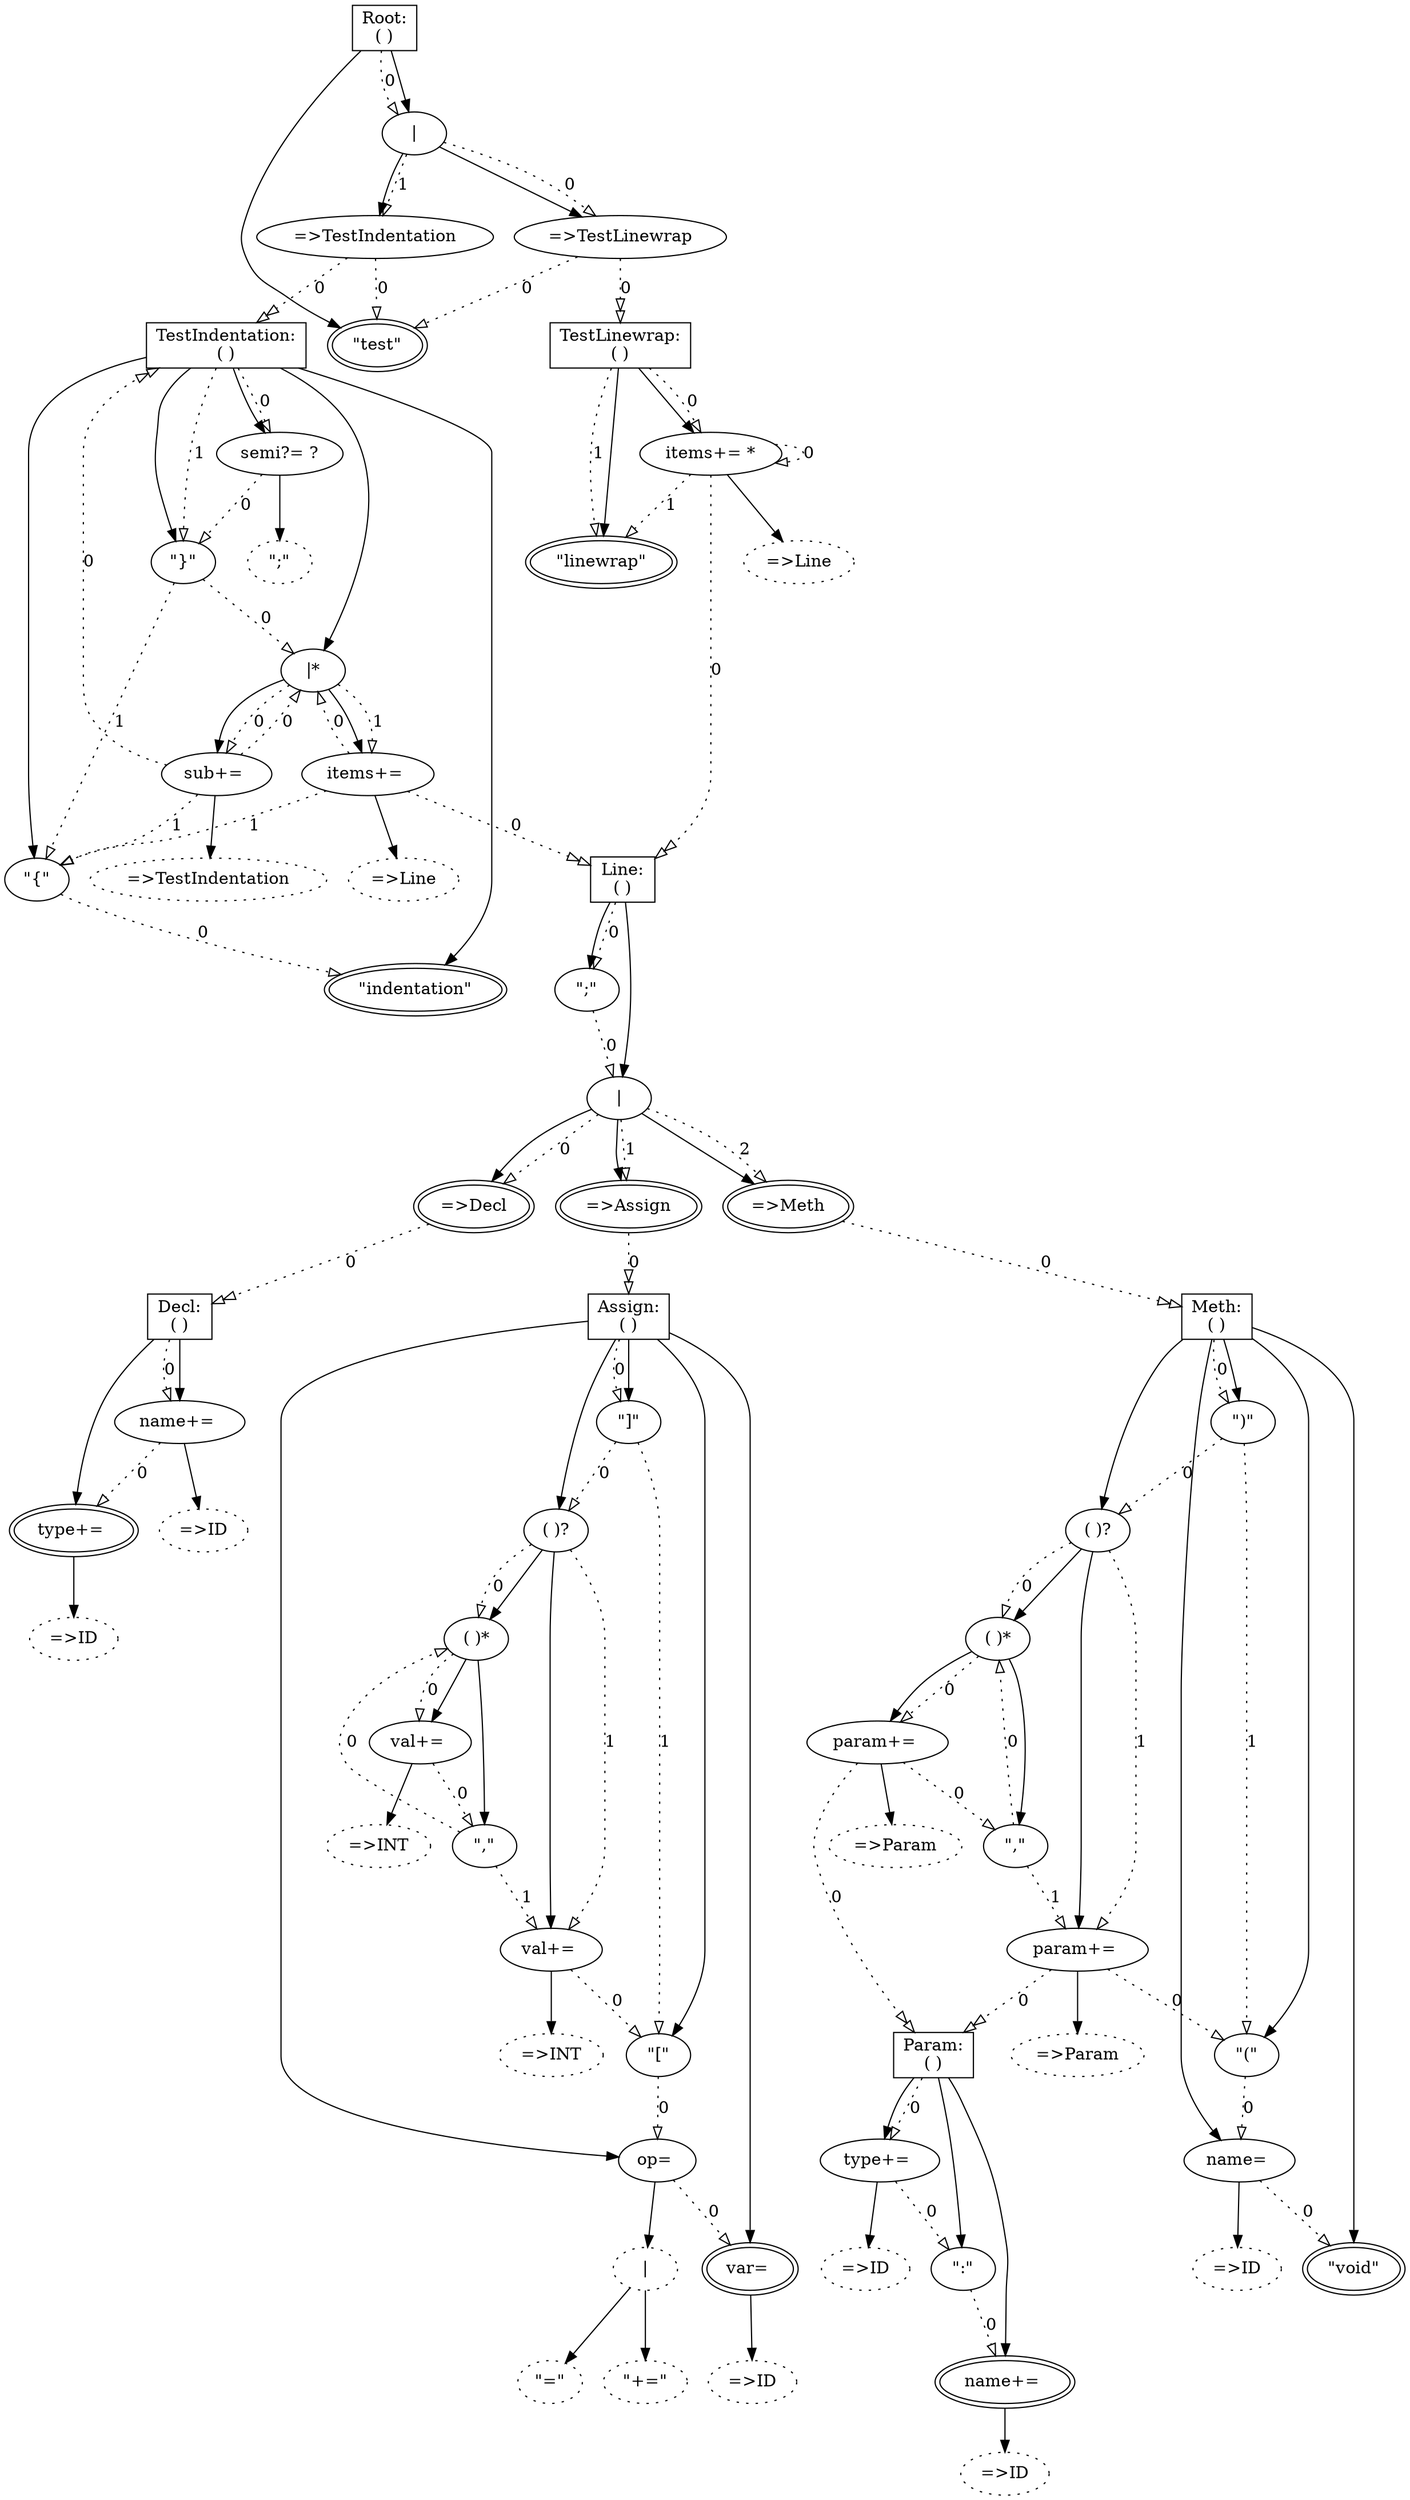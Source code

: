 ## This is a Graphviz .dot file (http://www.graphviz.org/)
## You can use the command 'dot -Tpdf this.dot > out.pdf' to render it.
digraph G {
group6881756 [shape=record,label="Root:\n( )"];
keyword11462248 [label="\"test\"",peripheries=2];
alternatives10439660 [label="\|"];
rulecall3311766 [label="=>TestLinewrap"];
rulecall9166187 [label="=>TestIndentation"];
group1951919 [shape=record,label="Line:\n( )"];
alternatives6460730 [label="\|"];
rulecall3362702 [label="=>Decl",peripheries=2];
rulecall11277718 [label="=>Assign",peripheries=2];
rulecall12404452 [label="=>Meth",peripheries=2];
keyword7950793 [label="\";\""];
group6283500 [shape=record,label="Decl:\n( )"];
assignment10999781 [label="type+= ",peripheries=2];
rulecall5188460 [label="=>ID",style=dotted];
assignment11262799 [label="name+= "];
rulecall13312888 [label="=>ID",style=dotted];
group4907137 [shape=record,label="Assign:\n( )"];
assignment14247956 [label="var= ",peripheries=2];
rulecall4202089 [label="=>ID",style=dotted];
assignment9215196 [label="op= "];
alternatives9322549 [label="\|",style=dotted];
keyword1675466 [label="\"=\"",style=dotted];
keyword7401757 [label="\"+=\"",style=dotted];
keyword15060249 [label="\"[\""];
group16532363 [label="( )?"];
assignment11953257 [label="val+= "];
rulecall8020683 [label="=>INT",style=dotted];
group15472071 [label="( )*"];
keyword9028078 [label="\",\""];
assignment1772865 [label="val+= "];
rulecall218532 [label="=>INT",style=dotted];
keyword15449469 [label="\"]\""];
group4374957 [shape=record,label="Meth:\n( )"];
keyword12146548 [label="\"void\"",peripheries=2];
assignment1871456 [label="name= "];
rulecall13074767 [label="=>ID",style=dotted];
keyword16411644 [label="\"(\""];
group13078856 [label="( )?"];
assignment1256609 [label="param+= "];
rulecall14095390 [label="=>Param",style=dotted];
group6945545 [label="( )*"];
keyword14692742 [label="\",\""];
assignment13859800 [label="param+= "];
rulecall6794127 [label="=>Param",style=dotted];
keyword3176465 [label="\")\""];
group14345829 [shape=record,label="Param:\n( )"];
assignment4978029 [label="name+= ",peripheries=2];
rulecall14546414 [label="=>ID",style=dotted];
keyword4000083 [label="\":\""];
assignment3096409 [label="type+= "];
rulecall15199533 [label="=>ID",style=dotted];
group14815347 [shape=record,label="TestLinewrap:\n( )"];
keyword10883155 [label="\"linewrap\"",peripheries=2];
assignment7978257 [label="items+= *"];
rulecall7060310 [label="=>Line",style=dotted];
group3383952 [shape=record,label="TestIndentation:\n( )"];
keyword16109659 [label="\"indentation\"",peripheries=2];
keyword4336453 [label="\"{\""];
alternatives2551249 [label="\|*"];
assignment13066243 [label="sub+= "];
rulecall7380422 [label="=>TestIndentation",style=dotted];
assignment8807722 [label="items+= "];
rulecall6022448 [label="=>Line",style=dotted];
keyword2354292 [label="\"}\""];
assignment7919788 [label="semi?= ?"];
keyword14228489 [label="\";\"",style=dotted];
group6881756->keyword11462248 [];
rulecall3311766->group14815347 [label=0,style=dotted,arrowhead=onormalonormal];
rulecall3311766->keyword11462248 [arrowtail=odot,label=0,style=dotted,arrowhead=onormal];
alternatives10439660->rulecall3311766 [];
rulecall9166187->group3383952 [label=0,style=dotted,arrowhead=onormalonormal];
rulecall9166187->keyword11462248 [arrowtail=odot,label=0,style=dotted,arrowhead=onormal];
alternatives10439660->rulecall9166187 [];
alternatives10439660->rulecall3311766 [label=0,style=dotted,arrowhead=onormal];
alternatives10439660->rulecall9166187 [label=1,style=dotted,arrowhead=onormal];
group6881756->alternatives10439660 [];
group6881756->alternatives10439660 [label=0,style=dotted,arrowhead=onormal];
rulecall3362702->group6283500 [label=0,style=dotted,arrowhead=onormalonormal];
alternatives6460730->rulecall3362702 [];
rulecall11277718->group4907137 [label=0,style=dotted,arrowhead=onormalonormal];
alternatives6460730->rulecall11277718 [];
rulecall12404452->group4374957 [label=0,style=dotted,arrowhead=onormalonormal];
alternatives6460730->rulecall12404452 [];
alternatives6460730->rulecall3362702 [label=0,style=dotted,arrowhead=onormal];
alternatives6460730->rulecall11277718 [label=1,style=dotted,arrowhead=onormal];
alternatives6460730->rulecall12404452 [label=2,style=dotted,arrowhead=onormal];
group1951919->alternatives6460730 [];
keyword7950793->alternatives6460730 [label=0,style=dotted,arrowhead=onormal];
group1951919->keyword7950793 [];
group1951919->keyword7950793 [label=0,style=dotted,arrowhead=onormal];
assignment10999781->rulecall5188460 [];
group6283500->assignment10999781 [];
assignment11262799->rulecall13312888 [];
assignment11262799->assignment10999781 [label=0,style=dotted,arrowhead=onormal];
group6283500->assignment11262799 [];
group6283500->assignment11262799 [label=0,style=dotted,arrowhead=onormal];
assignment14247956->rulecall4202089 [];
group4907137->assignment14247956 [];
alternatives9322549->keyword1675466 [];
alternatives9322549->keyword7401757 [];
assignment9215196->alternatives9322549 [];
assignment9215196->assignment14247956 [label=0,style=dotted,arrowhead=onormal];
group4907137->assignment9215196 [];
keyword15060249->assignment9215196 [label=0,style=dotted,arrowhead=onormal];
group4907137->keyword15060249 [];
assignment11953257->rulecall8020683 [];
assignment11953257->keyword15060249 [label=0,style=dotted,arrowhead=onormal];
group16532363->assignment11953257 [];
keyword9028078->group15472071 [label=0,style=dotted,arrowhead=onormal];
keyword9028078->assignment11953257 [label=1,style=dotted,arrowhead=onormal];
group15472071->keyword9028078 [];
assignment1772865->rulecall218532 [];
assignment1772865->keyword9028078 [label=0,style=dotted,arrowhead=onormal];
group15472071->assignment1772865 [];
group15472071->assignment1772865 [label=0,style=dotted,arrowhead=onormal];
group16532363->group15472071 [];
group16532363->group15472071 [label=0,style=dotted,arrowhead=onormal];
group16532363->assignment11953257 [label=1,style=dotted,arrowhead=onormal];
group4907137->group16532363 [];
keyword15449469->group16532363 [label=0,style=dotted,arrowhead=onormal];
keyword15449469->keyword15060249 [label=1,style=dotted,arrowhead=onormal];
group4907137->keyword15449469 [];
group4907137->keyword15449469 [label=0,style=dotted,arrowhead=onormal];
group4374957->keyword12146548 [];
assignment1871456->rulecall13074767 [];
assignment1871456->keyword12146548 [label=0,style=dotted,arrowhead=onormal];
group4374957->assignment1871456 [];
keyword16411644->assignment1871456 [label=0,style=dotted,arrowhead=onormal];
group4374957->keyword16411644 [];
assignment1256609->rulecall14095390 [];
assignment1256609->group14345829 [label=0,style=dotted,arrowhead=onormalonormal];
assignment1256609->keyword16411644 [arrowtail=odot,label=0,style=dotted,arrowhead=onormal];
group13078856->assignment1256609 [];
keyword14692742->group6945545 [label=0,style=dotted,arrowhead=onormal];
keyword14692742->assignment1256609 [label=1,style=dotted,arrowhead=onormal];
group6945545->keyword14692742 [];
assignment13859800->rulecall6794127 [];
assignment13859800->group14345829 [label=0,style=dotted,arrowhead=onormalonormal];
assignment13859800->keyword14692742 [arrowtail=odot,label=0,style=dotted,arrowhead=onormal];
group6945545->assignment13859800 [];
group6945545->assignment13859800 [label=0,style=dotted,arrowhead=onormal];
group13078856->group6945545 [];
group13078856->group6945545 [label=0,style=dotted,arrowhead=onormal];
group13078856->assignment1256609 [label=1,style=dotted,arrowhead=onormal];
group4374957->group13078856 [];
keyword3176465->group13078856 [label=0,style=dotted,arrowhead=onormal];
keyword3176465->keyword16411644 [label=1,style=dotted,arrowhead=onormal];
group4374957->keyword3176465 [];
group4374957->keyword3176465 [label=0,style=dotted,arrowhead=onormal];
assignment4978029->rulecall14546414 [];
group14345829->assignment4978029 [];
keyword4000083->assignment4978029 [label=0,style=dotted,arrowhead=onormal];
group14345829->keyword4000083 [];
assignment3096409->rulecall15199533 [];
assignment3096409->keyword4000083 [label=0,style=dotted,arrowhead=onormal];
group14345829->assignment3096409 [];
group14345829->assignment3096409 [label=0,style=dotted,arrowhead=onormal];
group14815347->keyword10883155 [];
assignment7978257->rulecall7060310 [];
assignment7978257->group1951919 [label=0,style=dotted,arrowhead=onormalonormal];
assignment7978257->assignment7978257 [arrowtail=odot,label=0,style=dotted,arrowhead=onormal];
assignment7978257->keyword10883155 [arrowtail=odot,label=1,style=dotted,arrowhead=onormal];
group14815347->assignment7978257 [];
group14815347->assignment7978257 [label=0,style=dotted,arrowhead=onormal];
group14815347->keyword10883155 [label=1,style=dotted,arrowhead=onormal];
group3383952->keyword16109659 [];
keyword4336453->keyword16109659 [label=0,style=dotted,arrowhead=onormal];
group3383952->keyword4336453 [];
assignment13066243->rulecall7380422 [];
assignment13066243->group3383952 [label=0,style=dotted,arrowhead=onormalonormal];
assignment13066243->alternatives2551249 [arrowtail=odot,label=0,style=dotted,arrowhead=onormal];
assignment13066243->keyword4336453 [arrowtail=odot,label=1,style=dotted,arrowhead=onormal];
alternatives2551249->assignment13066243 [];
assignment8807722->rulecall6022448 [];
assignment8807722->group1951919 [label=0,style=dotted,arrowhead=onormalonormal];
assignment8807722->alternatives2551249 [arrowtail=odot,label=0,style=dotted,arrowhead=onormal];
assignment8807722->keyword4336453 [arrowtail=odot,label=1,style=dotted,arrowhead=onormal];
alternatives2551249->assignment8807722 [];
alternatives2551249->assignment13066243 [label=0,style=dotted,arrowhead=onormal];
alternatives2551249->assignment8807722 [label=1,style=dotted,arrowhead=onormal];
group3383952->alternatives2551249 [];
keyword2354292->alternatives2551249 [label=0,style=dotted,arrowhead=onormal];
keyword2354292->keyword4336453 [label=1,style=dotted,arrowhead=onormal];
group3383952->keyword2354292 [];
assignment7919788->keyword14228489 [];
assignment7919788->keyword2354292 [label=0,style=dotted,arrowhead=onormal];
group3383952->assignment7919788 [];
group3383952->assignment7919788 [label=0,style=dotted,arrowhead=onormal];
group3383952->keyword2354292 [label=1,style=dotted,arrowhead=onormal];
}

